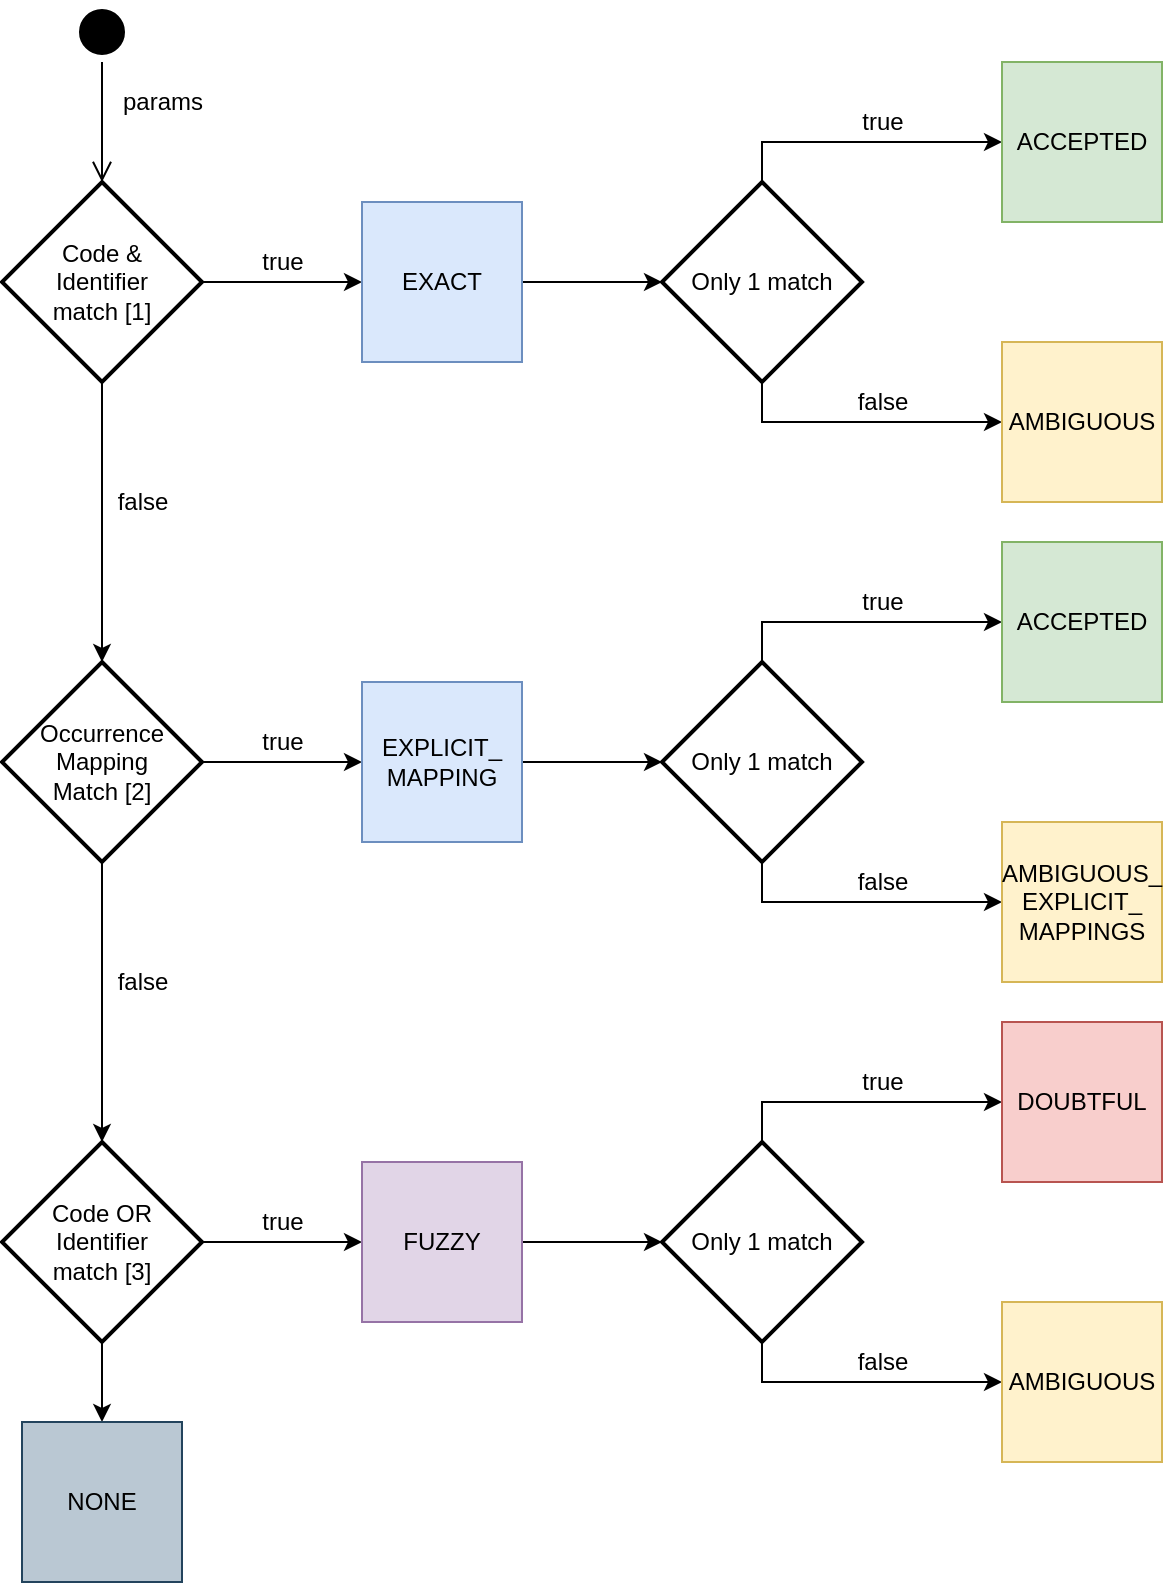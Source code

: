<mxfile version="14.1.8" type="device"><diagram id="Uyx1JCgMyedNocSCM-2i" name="Page-1"><mxGraphModel dx="1106" dy="1003" grid="1" gridSize="10" guides="1" tooltips="1" connect="1" arrows="1" fold="1" page="1" pageScale="1" pageWidth="827" pageHeight="1169" math="0" shadow="0"><root><mxCell id="0"/><mxCell id="1" parent="0"/><mxCell id="o9H2g5LruxP0WjMKZk07-6" style="edgeStyle=orthogonalEdgeStyle;rounded=0;orthogonalLoop=1;jettySize=auto;html=1;exitX=1;exitY=0.5;exitDx=0;exitDy=0;exitPerimeter=0;entryX=0;entryY=0.5;entryDx=0;entryDy=0;" parent="1" source="o9H2g5LruxP0WjMKZk07-1" target="o9H2g5LruxP0WjMKZk07-2" edge="1"><mxGeometry relative="1" as="geometry"/></mxCell><mxCell id="o9H2g5LruxP0WjMKZk07-41" style="edgeStyle=orthogonalEdgeStyle;rounded=0;orthogonalLoop=1;jettySize=auto;html=1;exitX=0.5;exitY=1;exitDx=0;exitDy=0;exitPerimeter=0;entryX=0.5;entryY=0;entryDx=0;entryDy=0;entryPerimeter=0;" parent="1" source="o9H2g5LruxP0WjMKZk07-1" target="o9H2g5LruxP0WjMKZk07-13" edge="1"><mxGeometry relative="1" as="geometry"/></mxCell><mxCell id="o9H2g5LruxP0WjMKZk07-1" value="Code &amp;amp;&lt;br&gt;Identifier&lt;br&gt;match [1]" style="strokeWidth=2;html=1;shape=mxgraph.flowchart.decision;whiteSpace=wrap;" parent="1" vertex="1"><mxGeometry x="160" y="100" width="100" height="100" as="geometry"/></mxCell><mxCell id="o9H2g5LruxP0WjMKZk07-7" style="edgeStyle=orthogonalEdgeStyle;rounded=0;orthogonalLoop=1;jettySize=auto;html=1;exitX=1;exitY=0.5;exitDx=0;exitDy=0;entryX=0;entryY=0.5;entryDx=0;entryDy=0;entryPerimeter=0;" parent="1" source="o9H2g5LruxP0WjMKZk07-2" target="o9H2g5LruxP0WjMKZk07-3" edge="1"><mxGeometry relative="1" as="geometry"/></mxCell><mxCell id="o9H2g5LruxP0WjMKZk07-2" value="EXACT" style="whiteSpace=wrap;html=1;aspect=fixed;fillColor=#dae8fc;strokeColor=#6c8ebf;" parent="1" vertex="1"><mxGeometry x="340" y="110" width="80" height="80" as="geometry"/></mxCell><mxCell id="o9H2g5LruxP0WjMKZk07-8" style="edgeStyle=orthogonalEdgeStyle;rounded=0;orthogonalLoop=1;jettySize=auto;html=1;exitX=0.5;exitY=0;exitDx=0;exitDy=0;exitPerimeter=0;entryX=0;entryY=0.5;entryDx=0;entryDy=0;" parent="1" source="o9H2g5LruxP0WjMKZk07-3" target="o9H2g5LruxP0WjMKZk07-4" edge="1"><mxGeometry relative="1" as="geometry"/></mxCell><mxCell id="o9H2g5LruxP0WjMKZk07-11" style="edgeStyle=orthogonalEdgeStyle;rounded=0;orthogonalLoop=1;jettySize=auto;html=1;exitX=0.5;exitY=1;exitDx=0;exitDy=0;exitPerimeter=0;entryX=0;entryY=0.5;entryDx=0;entryDy=0;" parent="1" source="o9H2g5LruxP0WjMKZk07-3" target="o9H2g5LruxP0WjMKZk07-5" edge="1"><mxGeometry relative="1" as="geometry"/></mxCell><mxCell id="o9H2g5LruxP0WjMKZk07-3" value="Only 1 match" style="strokeWidth=2;html=1;shape=mxgraph.flowchart.decision;whiteSpace=wrap;" parent="1" vertex="1"><mxGeometry x="490" y="100" width="100" height="100" as="geometry"/></mxCell><mxCell id="o9H2g5LruxP0WjMKZk07-4" value="ACCEPTED" style="whiteSpace=wrap;html=1;aspect=fixed;fillColor=#d5e8d4;strokeColor=#82b366;" parent="1" vertex="1"><mxGeometry x="660" y="40" width="80" height="80" as="geometry"/></mxCell><mxCell id="o9H2g5LruxP0WjMKZk07-5" value="AMBIGUOUS" style="whiteSpace=wrap;html=1;aspect=fixed;fillColor=#fff2cc;strokeColor=#d6b656;" parent="1" vertex="1"><mxGeometry x="660" y="180" width="80" height="80" as="geometry"/></mxCell><mxCell id="o9H2g5LruxP0WjMKZk07-12" style="edgeStyle=orthogonalEdgeStyle;rounded=0;orthogonalLoop=1;jettySize=auto;html=1;exitX=1;exitY=0.5;exitDx=0;exitDy=0;exitPerimeter=0;entryX=0;entryY=0.5;entryDx=0;entryDy=0;" parent="1" source="o9H2g5LruxP0WjMKZk07-13" target="o9H2g5LruxP0WjMKZk07-15" edge="1"><mxGeometry relative="1" as="geometry"/></mxCell><mxCell id="o9H2g5LruxP0WjMKZk07-43" style="edgeStyle=orthogonalEdgeStyle;rounded=0;orthogonalLoop=1;jettySize=auto;html=1;exitX=0.5;exitY=1;exitDx=0;exitDy=0;exitPerimeter=0;entryX=0.5;entryY=0;entryDx=0;entryDy=0;entryPerimeter=0;" parent="1" source="o9H2g5LruxP0WjMKZk07-13" target="o9H2g5LruxP0WjMKZk07-22" edge="1"><mxGeometry relative="1" as="geometry"/></mxCell><mxCell id="o9H2g5LruxP0WjMKZk07-13" value="Occurrence&lt;br&gt;Mapping&lt;br&gt;Match [2]" style="strokeWidth=2;html=1;shape=mxgraph.flowchart.decision;whiteSpace=wrap;" parent="1" vertex="1"><mxGeometry x="160" y="340" width="100" height="100" as="geometry"/></mxCell><mxCell id="o9H2g5LruxP0WjMKZk07-14" style="edgeStyle=orthogonalEdgeStyle;rounded=0;orthogonalLoop=1;jettySize=auto;html=1;exitX=1;exitY=0.5;exitDx=0;exitDy=0;entryX=0;entryY=0.5;entryDx=0;entryDy=0;entryPerimeter=0;" parent="1" source="o9H2g5LruxP0WjMKZk07-15" target="o9H2g5LruxP0WjMKZk07-18" edge="1"><mxGeometry relative="1" as="geometry"/></mxCell><mxCell id="o9H2g5LruxP0WjMKZk07-15" value="EXPLICIT_&lt;br&gt;MAPPING" style="whiteSpace=wrap;html=1;aspect=fixed;fillColor=#dae8fc;strokeColor=#6c8ebf;" parent="1" vertex="1"><mxGeometry x="340" y="350" width="80" height="80" as="geometry"/></mxCell><mxCell id="o9H2g5LruxP0WjMKZk07-16" style="edgeStyle=orthogonalEdgeStyle;rounded=0;orthogonalLoop=1;jettySize=auto;html=1;exitX=0.5;exitY=0;exitDx=0;exitDy=0;exitPerimeter=0;entryX=0;entryY=0.5;entryDx=0;entryDy=0;" parent="1" source="o9H2g5LruxP0WjMKZk07-18" target="o9H2g5LruxP0WjMKZk07-19" edge="1"><mxGeometry relative="1" as="geometry"/></mxCell><mxCell id="o9H2g5LruxP0WjMKZk07-17" style="edgeStyle=orthogonalEdgeStyle;rounded=0;orthogonalLoop=1;jettySize=auto;html=1;exitX=0.5;exitY=1;exitDx=0;exitDy=0;exitPerimeter=0;entryX=0;entryY=0.5;entryDx=0;entryDy=0;" parent="1" source="o9H2g5LruxP0WjMKZk07-18" target="o9H2g5LruxP0WjMKZk07-20" edge="1"><mxGeometry relative="1" as="geometry"/></mxCell><mxCell id="o9H2g5LruxP0WjMKZk07-18" value="Only 1 match" style="strokeWidth=2;html=1;shape=mxgraph.flowchart.decision;whiteSpace=wrap;" parent="1" vertex="1"><mxGeometry x="490" y="340" width="100" height="100" as="geometry"/></mxCell><mxCell id="o9H2g5LruxP0WjMKZk07-19" value="ACCEPTED" style="whiteSpace=wrap;html=1;aspect=fixed;fillColor=#d5e8d4;strokeColor=#82b366;" parent="1" vertex="1"><mxGeometry x="660" y="280" width="80" height="80" as="geometry"/></mxCell><mxCell id="o9H2g5LruxP0WjMKZk07-20" value="AMBIGUOUS_&lt;br&gt;EXPLICIT_&lt;br&gt;MAPPINGS" style="whiteSpace=wrap;html=1;aspect=fixed;fillColor=#fff2cc;strokeColor=#d6b656;" parent="1" vertex="1"><mxGeometry x="660" y="420" width="80" height="80" as="geometry"/></mxCell><mxCell id="o9H2g5LruxP0WjMKZk07-21" style="edgeStyle=orthogonalEdgeStyle;rounded=0;orthogonalLoop=1;jettySize=auto;html=1;exitX=1;exitY=0.5;exitDx=0;exitDy=0;exitPerimeter=0;entryX=0;entryY=0.5;entryDx=0;entryDy=0;" parent="1" source="o9H2g5LruxP0WjMKZk07-22" target="o9H2g5LruxP0WjMKZk07-24" edge="1"><mxGeometry relative="1" as="geometry"/></mxCell><mxCell id="4j1kjfd70NHpkFOYwLuk-2" style="edgeStyle=orthogonalEdgeStyle;rounded=0;orthogonalLoop=1;jettySize=auto;html=1;exitX=0.5;exitY=1;exitDx=0;exitDy=0;exitPerimeter=0;entryX=0.5;entryY=0;entryDx=0;entryDy=0;" edge="1" parent="1" source="o9H2g5LruxP0WjMKZk07-22" target="4j1kjfd70NHpkFOYwLuk-1"><mxGeometry relative="1" as="geometry"/></mxCell><mxCell id="o9H2g5LruxP0WjMKZk07-22" value="Code OR&lt;br&gt;Identifier&lt;br&gt;match [3]" style="strokeWidth=2;html=1;shape=mxgraph.flowchart.decision;whiteSpace=wrap;" parent="1" vertex="1"><mxGeometry x="160" y="580" width="100" height="100" as="geometry"/></mxCell><mxCell id="o9H2g5LruxP0WjMKZk07-23" style="edgeStyle=orthogonalEdgeStyle;rounded=0;orthogonalLoop=1;jettySize=auto;html=1;exitX=1;exitY=0.5;exitDx=0;exitDy=0;entryX=0;entryY=0.5;entryDx=0;entryDy=0;entryPerimeter=0;" parent="1" source="o9H2g5LruxP0WjMKZk07-24" target="o9H2g5LruxP0WjMKZk07-27" edge="1"><mxGeometry relative="1" as="geometry"/></mxCell><mxCell id="o9H2g5LruxP0WjMKZk07-24" value="FUZZY" style="whiteSpace=wrap;html=1;aspect=fixed;fillColor=#e1d5e7;strokeColor=#9673a6;" parent="1" vertex="1"><mxGeometry x="340" y="590" width="80" height="80" as="geometry"/></mxCell><mxCell id="o9H2g5LruxP0WjMKZk07-25" style="edgeStyle=orthogonalEdgeStyle;rounded=0;orthogonalLoop=1;jettySize=auto;html=1;exitX=0.5;exitY=0;exitDx=0;exitDy=0;exitPerimeter=0;entryX=0;entryY=0.5;entryDx=0;entryDy=0;" parent="1" source="o9H2g5LruxP0WjMKZk07-27" target="o9H2g5LruxP0WjMKZk07-28" edge="1"><mxGeometry relative="1" as="geometry"/></mxCell><mxCell id="o9H2g5LruxP0WjMKZk07-26" style="edgeStyle=orthogonalEdgeStyle;rounded=0;orthogonalLoop=1;jettySize=auto;html=1;exitX=0.5;exitY=1;exitDx=0;exitDy=0;exitPerimeter=0;entryX=0;entryY=0.5;entryDx=0;entryDy=0;" parent="1" source="o9H2g5LruxP0WjMKZk07-27" target="o9H2g5LruxP0WjMKZk07-29" edge="1"><mxGeometry relative="1" as="geometry"/></mxCell><mxCell id="o9H2g5LruxP0WjMKZk07-27" value="Only 1 match" style="strokeWidth=2;html=1;shape=mxgraph.flowchart.decision;whiteSpace=wrap;" parent="1" vertex="1"><mxGeometry x="490" y="580" width="100" height="100" as="geometry"/></mxCell><mxCell id="o9H2g5LruxP0WjMKZk07-28" value="DOUBTFUL" style="whiteSpace=wrap;html=1;aspect=fixed;fillColor=#f8cecc;strokeColor=#b85450;" parent="1" vertex="1"><mxGeometry x="660" y="520" width="80" height="80" as="geometry"/></mxCell><mxCell id="o9H2g5LruxP0WjMKZk07-29" value="AMBIGUOUS" style="whiteSpace=wrap;html=1;aspect=fixed;fillColor=#fff2cc;strokeColor=#d6b656;" parent="1" vertex="1"><mxGeometry x="660" y="660" width="80" height="80" as="geometry"/></mxCell><mxCell id="o9H2g5LruxP0WjMKZk07-32" value="true" style="text;html=1;align=center;verticalAlign=middle;resizable=0;points=[];autosize=1;" parent="1" vertex="1"><mxGeometry x="280" y="130" width="40" height="20" as="geometry"/></mxCell><mxCell id="o9H2g5LruxP0WjMKZk07-33" value="true" style="text;html=1;align=center;verticalAlign=middle;resizable=0;points=[];autosize=1;" parent="1" vertex="1"><mxGeometry x="580" y="60" width="40" height="20" as="geometry"/></mxCell><mxCell id="o9H2g5LruxP0WjMKZk07-34" value="true" style="text;html=1;align=center;verticalAlign=middle;resizable=0;points=[];autosize=1;" parent="1" vertex="1"><mxGeometry x="280" y="370" width="40" height="20" as="geometry"/></mxCell><mxCell id="o9H2g5LruxP0WjMKZk07-35" value="true" style="text;html=1;align=center;verticalAlign=middle;resizable=0;points=[];autosize=1;" parent="1" vertex="1"><mxGeometry x="280" y="610" width="40" height="20" as="geometry"/></mxCell><mxCell id="o9H2g5LruxP0WjMKZk07-36" value="true" style="text;html=1;align=center;verticalAlign=middle;resizable=0;points=[];autosize=1;" parent="1" vertex="1"><mxGeometry x="580" y="300" width="40" height="20" as="geometry"/></mxCell><mxCell id="o9H2g5LruxP0WjMKZk07-37" value="true" style="text;html=1;align=center;verticalAlign=middle;resizable=0;points=[];autosize=1;" parent="1" vertex="1"><mxGeometry x="580" y="540" width="40" height="20" as="geometry"/></mxCell><mxCell id="o9H2g5LruxP0WjMKZk07-38" value="false" style="text;html=1;align=center;verticalAlign=middle;resizable=0;points=[];autosize=1;" parent="1" vertex="1"><mxGeometry x="580" y="200" width="40" height="20" as="geometry"/></mxCell><mxCell id="o9H2g5LruxP0WjMKZk07-39" value="false" style="text;html=1;align=center;verticalAlign=middle;resizable=0;points=[];autosize=1;" parent="1" vertex="1"><mxGeometry x="580" y="440" width="40" height="20" as="geometry"/></mxCell><mxCell id="o9H2g5LruxP0WjMKZk07-40" value="false" style="text;html=1;align=center;verticalAlign=middle;resizable=0;points=[];autosize=1;" parent="1" vertex="1"><mxGeometry x="580" y="680" width="40" height="20" as="geometry"/></mxCell><mxCell id="o9H2g5LruxP0WjMKZk07-42" value="false" style="text;html=1;align=center;verticalAlign=middle;resizable=0;points=[];autosize=1;" parent="1" vertex="1"><mxGeometry x="210" y="250" width="40" height="20" as="geometry"/></mxCell><mxCell id="o9H2g5LruxP0WjMKZk07-44" value="false" style="text;html=1;align=center;verticalAlign=middle;resizable=0;points=[];autosize=1;" parent="1" vertex="1"><mxGeometry x="210" y="490" width="40" height="20" as="geometry"/></mxCell><mxCell id="o9H2g5LruxP0WjMKZk07-45" value="" style="ellipse;html=1;shape=startState;fillColor=#000000;" parent="1" vertex="1"><mxGeometry x="195" y="10" width="30" height="30" as="geometry"/></mxCell><mxCell id="o9H2g5LruxP0WjMKZk07-46" value="" style="edgeStyle=orthogonalEdgeStyle;html=1;verticalAlign=bottom;endArrow=open;endSize=8;" parent="1" source="o9H2g5LruxP0WjMKZk07-45" edge="1"><mxGeometry relative="1" as="geometry"><mxPoint x="210" y="100" as="targetPoint"/></mxGeometry></mxCell><mxCell id="o9H2g5LruxP0WjMKZk07-47" value="params" style="text;html=1;align=center;verticalAlign=middle;resizable=0;points=[];autosize=1;" parent="1" vertex="1"><mxGeometry x="210" y="50" width="60" height="20" as="geometry"/></mxCell><mxCell id="4j1kjfd70NHpkFOYwLuk-1" value="NONE" style="whiteSpace=wrap;html=1;aspect=fixed;fillColor=#bac8d3;strokeColor=#23445d;" vertex="1" parent="1"><mxGeometry x="170" y="720" width="80" height="80" as="geometry"/></mxCell></root></mxGraphModel></diagram></mxfile>